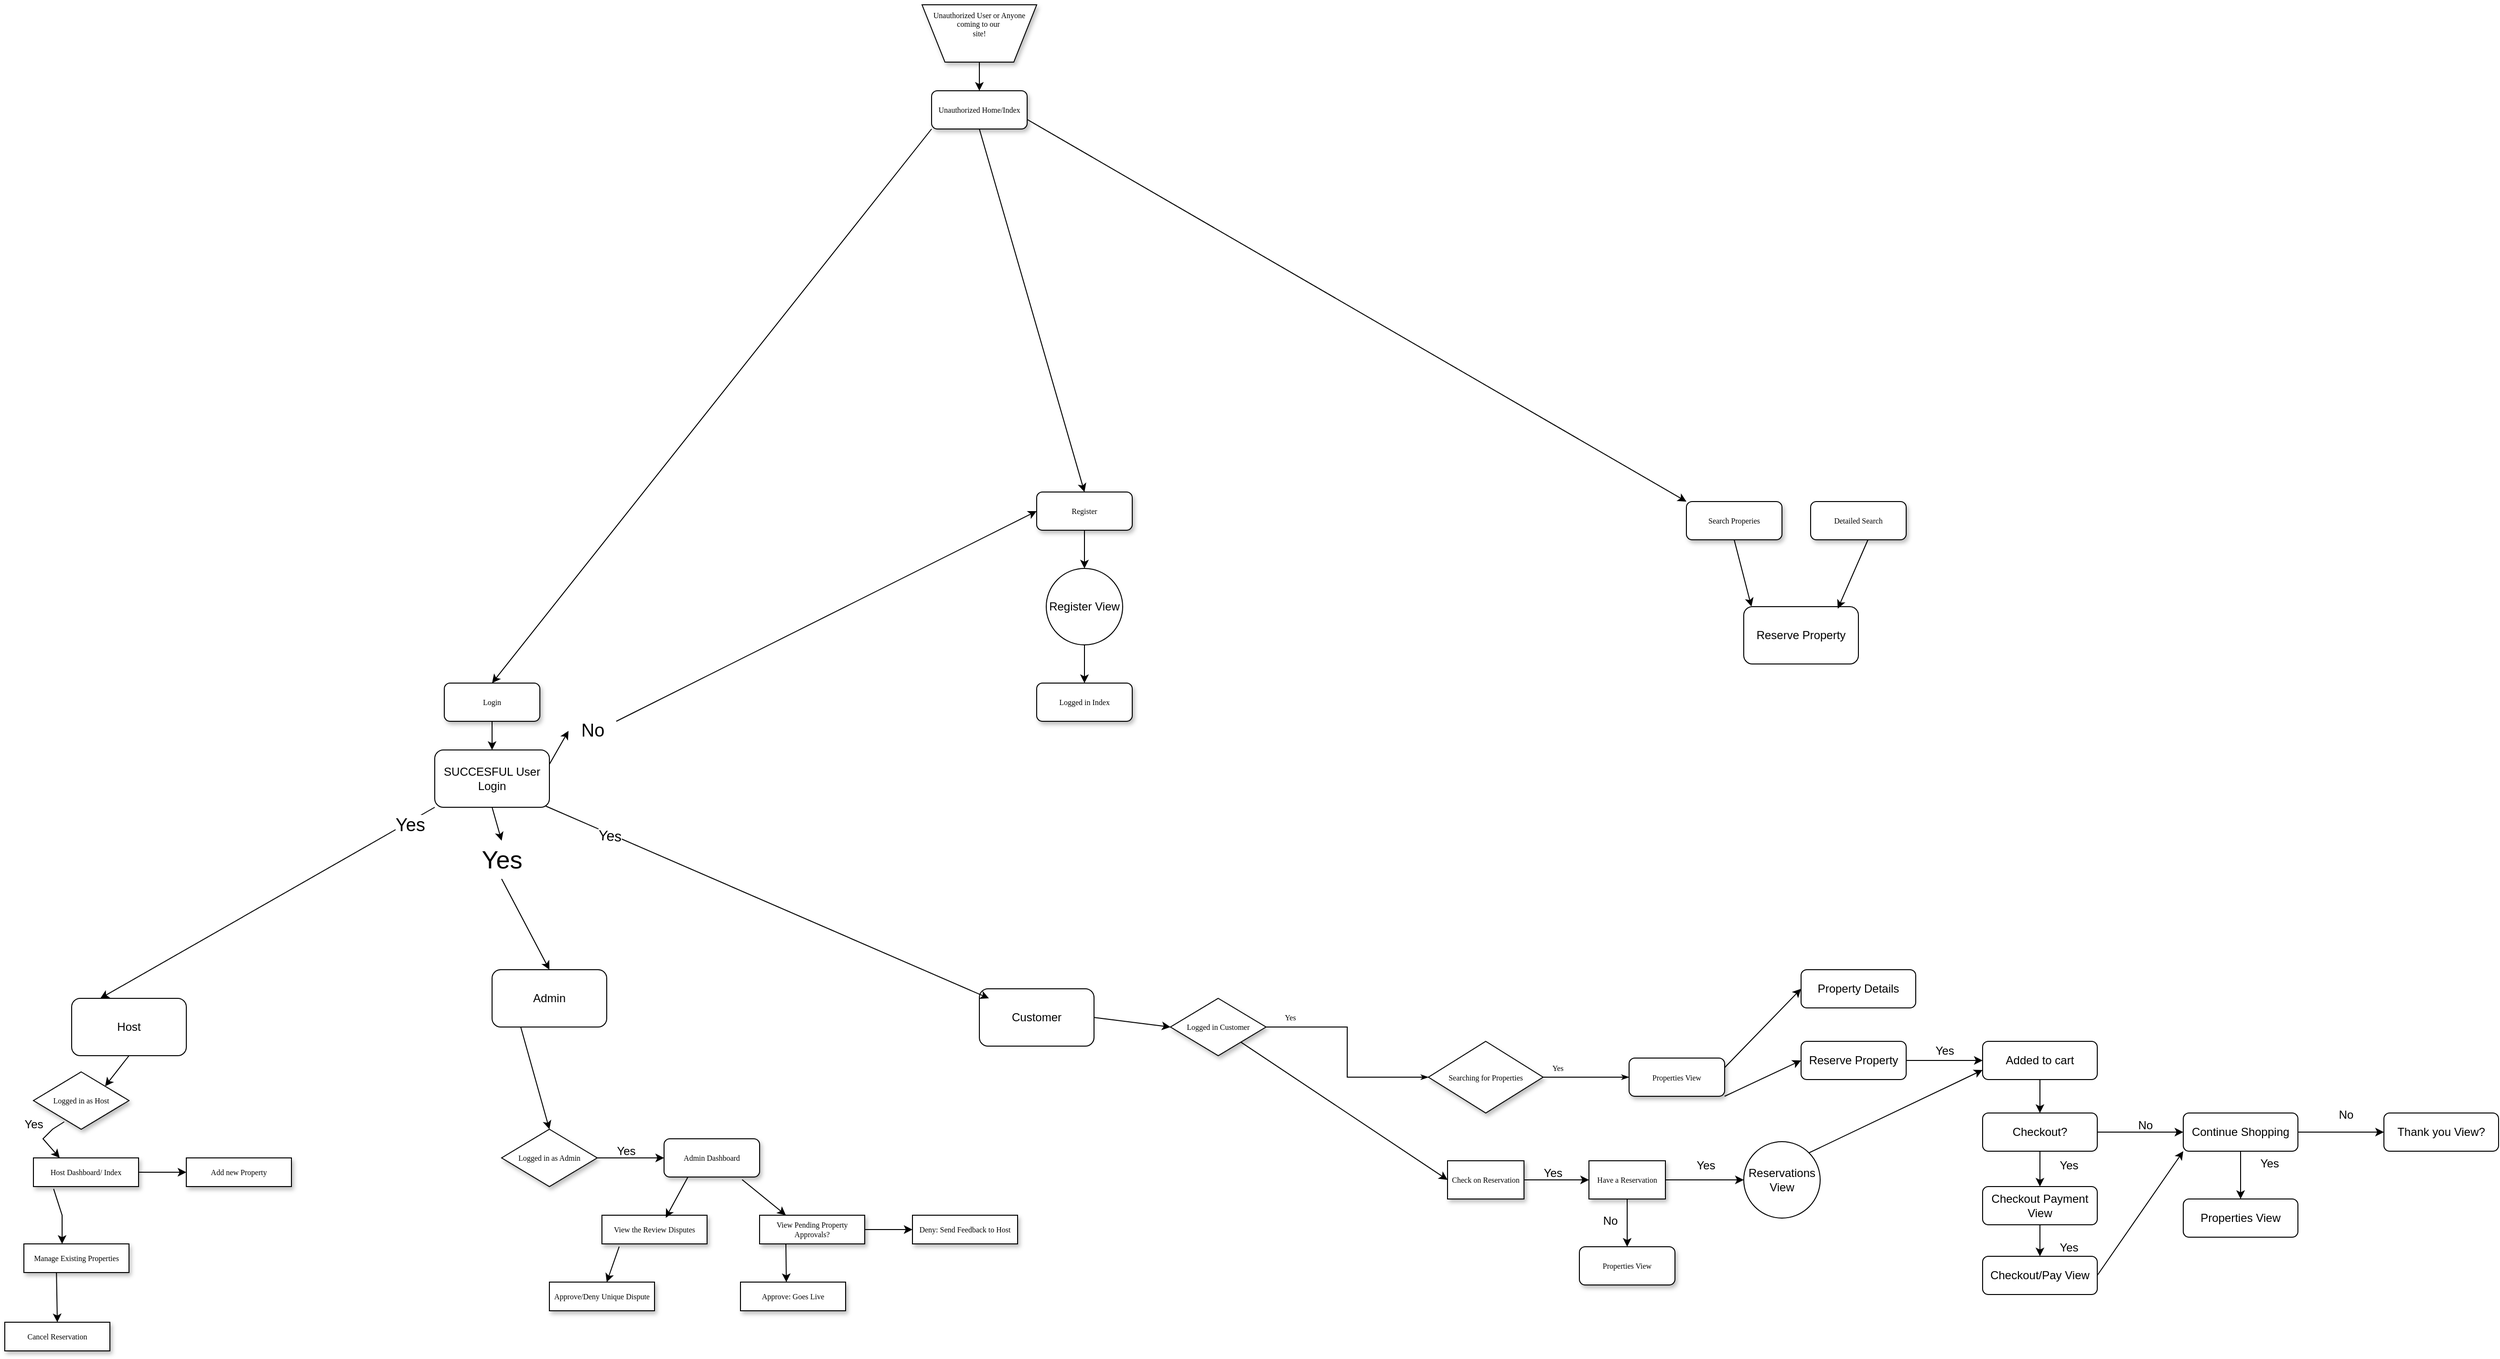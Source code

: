 <mxfile version="24.8.4">
  <diagram name="Page-1" id="edf60f1a-56cd-e834-aa8a-f176f3a09ee4">
    <mxGraphModel dx="2269" dy="1309" grid="1" gridSize="10" guides="1" tooltips="1" connect="1" arrows="1" fold="1" page="1" pageScale="1" pageWidth="1100" pageHeight="850" background="#ffffff" math="0" shadow="0">
      <root>
        <mxCell id="0" />
        <mxCell id="1" parent="0" />
        <mxCell id="60e70716793133e9-2" value="Unauthorized User or Anyone coming to our&amp;nbsp;&lt;div&gt;site!&lt;div&gt;&lt;br&gt;&lt;/div&gt;&lt;div&gt;&lt;br&gt;&lt;/div&gt;&lt;/div&gt;" style="shape=trapezoid;whiteSpace=wrap;html=1;rounded=0;shadow=1;labelBackgroundColor=none;strokeWidth=1;fontFamily=Verdana;fontSize=8;align=center;flipV=1;" parent="1" vertex="1">
          <mxGeometry x="1050" y="60" width="120" height="60" as="geometry" />
        </mxCell>
        <mxCell id="60e70716793133e9-33" value="Yes" style="edgeStyle=orthogonalEdgeStyle;rounded=0;html=1;labelBackgroundColor=none;startSize=5;endArrow=classicThin;endFill=1;endSize=5;jettySize=auto;orthogonalLoop=1;strokeWidth=1;fontFamily=Verdana;fontSize=8" parent="1" source="60e70716793133e9-5" target="60e70716793133e9-7" edge="1">
          <mxGeometry x="-0.778" y="10" relative="1" as="geometry">
            <mxPoint as="offset" />
          </mxGeometry>
        </mxCell>
        <mxCell id="60e70716793133e9-5" value="Logged in Customer" style="rhombus;whiteSpace=wrap;html=1;rounded=0;shadow=1;labelBackgroundColor=none;strokeWidth=1;fontFamily=Verdana;fontSize=8;align=center;" parent="1" vertex="1">
          <mxGeometry x="1310" y="1100" width="100" height="60" as="geometry" />
        </mxCell>
        <mxCell id="60e70716793133e9-34" value="Yes" style="edgeStyle=orthogonalEdgeStyle;rounded=0;html=1;labelBackgroundColor=none;startSize=5;endArrow=classicThin;endFill=1;endSize=5;jettySize=auto;orthogonalLoop=1;strokeWidth=1;fontFamily=Verdana;fontSize=8" parent="1" source="60e70716793133e9-7" target="60e70716793133e9-8" edge="1">
          <mxGeometry x="-0.667" y="10" relative="1" as="geometry">
            <mxPoint as="offset" />
          </mxGeometry>
        </mxCell>
        <mxCell id="60e70716793133e9-7" value="Searching for Properties" style="rhombus;whiteSpace=wrap;html=1;rounded=0;shadow=1;labelBackgroundColor=none;strokeWidth=1;fontFamily=Verdana;fontSize=8;align=center;" parent="1" vertex="1">
          <mxGeometry x="1580" y="1145" width="120" height="75" as="geometry" />
        </mxCell>
        <mxCell id="60e70716793133e9-8" value="Properties View" style="rounded=1;whiteSpace=wrap;html=1;shadow=1;labelBackgroundColor=none;strokeWidth=1;fontFamily=Verdana;fontSize=8;align=center;" parent="1" vertex="1">
          <mxGeometry x="1790" y="1162.5" width="100" height="40" as="geometry" />
        </mxCell>
        <mxCell id="60e70716793133e9-10" value="Have a Reservation" style="whiteSpace=wrap;html=1;rounded=0;shadow=1;labelBackgroundColor=none;strokeWidth=1;fontFamily=Verdana;fontSize=8;align=center;" parent="1" vertex="1">
          <mxGeometry x="1748" y="1270" width="80" height="40" as="geometry" />
        </mxCell>
        <mxCell id="Z8Qo_mUcmgDimk4ZtV1X-5" value="Logged in as Admin" style="rhombus;whiteSpace=wrap;html=1;rounded=0;shadow=1;labelBackgroundColor=none;strokeWidth=1;fontFamily=Verdana;fontSize=8;align=center;" parent="1" vertex="1">
          <mxGeometry x="610" y="1237" width="100" height="60" as="geometry" />
        </mxCell>
        <mxCell id="Z8Qo_mUcmgDimk4ZtV1X-9" value="Yes" style="text;html=1;align=center;verticalAlign=middle;resizable=0;points=[];autosize=1;strokeColor=none;fillColor=none;" parent="1" vertex="1">
          <mxGeometry x="1850" y="1260" width="40" height="30" as="geometry" />
        </mxCell>
        <mxCell id="Z8Qo_mUcmgDimk4ZtV1X-17" value="Check on Reservation" style="whiteSpace=wrap;html=1;rounded=0;shadow=1;labelBackgroundColor=none;strokeWidth=1;fontFamily=Verdana;fontSize=8;align=center;" parent="1" vertex="1">
          <mxGeometry x="1600" y="1270" width="80" height="40" as="geometry" />
        </mxCell>
        <mxCell id="gYn13_rnFWAkC_ZhPSv--2" value="Logged in as Host" style="rhombus;whiteSpace=wrap;html=1;rounded=0;shadow=1;labelBackgroundColor=none;strokeWidth=1;fontFamily=Verdana;fontSize=8;align=center;" vertex="1" parent="1">
          <mxGeometry x="120" y="1177" width="100" height="60" as="geometry" />
        </mxCell>
        <mxCell id="gYn13_rnFWAkC_ZhPSv--5" value="View Pending Property Approvals?" style="whiteSpace=wrap;html=1;rounded=0;shadow=1;labelBackgroundColor=none;strokeWidth=1;fontFamily=Verdana;fontSize=8;align=center;" vertex="1" parent="1">
          <mxGeometry x="880" y="1327" width="110" height="30" as="geometry" />
        </mxCell>
        <mxCell id="gYn13_rnFWAkC_ZhPSv--6" value="View the Review Disputes" style="whiteSpace=wrap;html=1;rounded=0;shadow=1;labelBackgroundColor=none;strokeWidth=1;fontFamily=Verdana;fontSize=8;align=center;" vertex="1" parent="1">
          <mxGeometry x="715" y="1327" width="110" height="30" as="geometry" />
        </mxCell>
        <mxCell id="gYn13_rnFWAkC_ZhPSv--8" value="Unauthorized Home/Index" style="rounded=1;whiteSpace=wrap;html=1;shadow=1;labelBackgroundColor=none;strokeWidth=1;fontFamily=Verdana;fontSize=8;align=center;" vertex="1" parent="1">
          <mxGeometry x="1060" y="150" width="100" height="40" as="geometry" />
        </mxCell>
        <mxCell id="gYn13_rnFWAkC_ZhPSv--11" value="Yes" style="text;html=1;align=center;verticalAlign=middle;resizable=0;points=[];autosize=1;strokeColor=none;fillColor=none;" vertex="1" parent="1">
          <mxGeometry x="720" y="1245" width="40" height="30" as="geometry" />
        </mxCell>
        <mxCell id="gYn13_rnFWAkC_ZhPSv--12" value="" style="endArrow=classic;html=1;rounded=0;" edge="1" parent="1">
          <mxGeometry width="50" height="50" relative="1" as="geometry">
            <mxPoint x="710" y="1267" as="sourcePoint" />
            <mxPoint x="780" y="1267" as="targetPoint" />
            <Array as="points" />
          </mxGeometry>
        </mxCell>
        <mxCell id="gYn13_rnFWAkC_ZhPSv--13" value="Admin Dashboard" style="rounded=1;whiteSpace=wrap;html=1;shadow=1;labelBackgroundColor=none;strokeWidth=1;fontFamily=Verdana;fontSize=8;align=center;" vertex="1" parent="1">
          <mxGeometry x="780" y="1247" width="100" height="40" as="geometry" />
        </mxCell>
        <mxCell id="gYn13_rnFWAkC_ZhPSv--15" value="" style="endArrow=classic;html=1;rounded=0;exitX=0.25;exitY=1;exitDx=0;exitDy=0;entryX=0.607;entryY=0.091;entryDx=0;entryDy=0;entryPerimeter=0;" edge="1" parent="1" source="gYn13_rnFWAkC_ZhPSv--13" target="gYn13_rnFWAkC_ZhPSv--6">
          <mxGeometry width="50" height="50" relative="1" as="geometry">
            <mxPoint x="850" y="1337" as="sourcePoint" />
            <mxPoint x="900" y="1287" as="targetPoint" />
          </mxGeometry>
        </mxCell>
        <mxCell id="gYn13_rnFWAkC_ZhPSv--17" value="" style="endArrow=classic;html=1;rounded=0;exitX=0.817;exitY=1.068;exitDx=0;exitDy=0;entryX=0.25;entryY=0;entryDx=0;entryDy=0;exitPerimeter=0;" edge="1" parent="1" source="gYn13_rnFWAkC_ZhPSv--13" target="gYn13_rnFWAkC_ZhPSv--5">
          <mxGeometry width="50" height="50" relative="1" as="geometry">
            <mxPoint x="863" y="1287" as="sourcePoint" />
            <mxPoint x="840" y="1330" as="targetPoint" />
          </mxGeometry>
        </mxCell>
        <mxCell id="gYn13_rnFWAkC_ZhPSv--18" value="" style="endArrow=classic;html=1;rounded=0;exitX=0.25;exitY=1;exitDx=0;exitDy=0;" edge="1" parent="1" source="gYn13_rnFWAkC_ZhPSv--5">
          <mxGeometry width="50" height="50" relative="1" as="geometry">
            <mxPoint x="800" y="1417" as="sourcePoint" />
            <mxPoint x="908" y="1397" as="targetPoint" />
          </mxGeometry>
        </mxCell>
        <mxCell id="gYn13_rnFWAkC_ZhPSv--19" value="Approve: Goes Live" style="whiteSpace=wrap;html=1;rounded=0;shadow=1;labelBackgroundColor=none;strokeWidth=1;fontFamily=Verdana;fontSize=8;align=center;" vertex="1" parent="1">
          <mxGeometry x="860" y="1397" width="110" height="30" as="geometry" />
        </mxCell>
        <mxCell id="gYn13_rnFWAkC_ZhPSv--20" value="" style="endArrow=classic;html=1;rounded=0;exitX=1;exitY=0.5;exitDx=0;exitDy=0;" edge="1" parent="1" source="gYn13_rnFWAkC_ZhPSv--5">
          <mxGeometry width="50" height="50" relative="1" as="geometry">
            <mxPoint x="918" y="1367" as="sourcePoint" />
            <mxPoint x="1040" y="1342" as="targetPoint" />
          </mxGeometry>
        </mxCell>
        <mxCell id="gYn13_rnFWAkC_ZhPSv--21" value="Deny: Send Feedback to Host" style="whiteSpace=wrap;html=1;rounded=0;shadow=1;labelBackgroundColor=none;strokeWidth=1;fontFamily=Verdana;fontSize=8;align=center;" vertex="1" parent="1">
          <mxGeometry x="1040" y="1327" width="110" height="30" as="geometry" />
        </mxCell>
        <mxCell id="gYn13_rnFWAkC_ZhPSv--23" value="" style="endArrow=classic;html=1;rounded=0;exitX=0.164;exitY=1.096;exitDx=0;exitDy=0;exitPerimeter=0;" edge="1" parent="1" source="gYn13_rnFWAkC_ZhPSv--6">
          <mxGeometry width="50" height="50" relative="1" as="geometry">
            <mxPoint x="720" y="1357" as="sourcePoint" />
            <mxPoint x="720" y="1397" as="targetPoint" />
          </mxGeometry>
        </mxCell>
        <mxCell id="gYn13_rnFWAkC_ZhPSv--24" value="Approve/Deny Unique Dispute" style="whiteSpace=wrap;html=1;rounded=0;shadow=1;labelBackgroundColor=none;strokeWidth=1;fontFamily=Verdana;fontSize=8;align=center;" vertex="1" parent="1">
          <mxGeometry x="660" y="1397" width="110" height="30" as="geometry" />
        </mxCell>
        <mxCell id="gYn13_rnFWAkC_ZhPSv--25" value="" style="endArrow=classic;html=1;rounded=0;entryX=0.25;entryY=0;entryDx=0;entryDy=0;exitX=0.322;exitY=0.871;exitDx=0;exitDy=0;exitPerimeter=0;" edge="1" parent="1" source="gYn13_rnFWAkC_ZhPSv--2" target="gYn13_rnFWAkC_ZhPSv--26">
          <mxGeometry width="50" height="50" relative="1" as="geometry">
            <mxPoint x="143" y="1217" as="sourcePoint" />
            <mxPoint x="120" y="1260" as="targetPoint" />
            <Array as="points">
              <mxPoint x="140" y="1237" />
              <mxPoint x="130" y="1247" />
            </Array>
          </mxGeometry>
        </mxCell>
        <mxCell id="gYn13_rnFWAkC_ZhPSv--26" value="Host Dashboard/ Index" style="whiteSpace=wrap;html=1;rounded=0;shadow=1;labelBackgroundColor=none;strokeWidth=1;fontFamily=Verdana;fontSize=8;align=center;" vertex="1" parent="1">
          <mxGeometry x="120" y="1267" width="110" height="30" as="geometry" />
        </mxCell>
        <mxCell id="gYn13_rnFWAkC_ZhPSv--27" value="Yes" style="text;html=1;align=center;verticalAlign=middle;resizable=0;points=[];autosize=1;strokeColor=none;fillColor=none;" vertex="1" parent="1">
          <mxGeometry x="100" y="1217" width="40" height="30" as="geometry" />
        </mxCell>
        <mxCell id="gYn13_rnFWAkC_ZhPSv--28" value="" style="endArrow=classic;html=1;rounded=0;exitX=1;exitY=0.5;exitDx=0;exitDy=0;" edge="1" parent="1" source="gYn13_rnFWAkC_ZhPSv--26">
          <mxGeometry width="50" height="50" relative="1" as="geometry">
            <mxPoint x="273" y="1260.5" as="sourcePoint" />
            <mxPoint x="280" y="1282" as="targetPoint" />
            <Array as="points">
              <mxPoint x="250" y="1282" />
            </Array>
          </mxGeometry>
        </mxCell>
        <mxCell id="gYn13_rnFWAkC_ZhPSv--29" value="Add new Property" style="whiteSpace=wrap;html=1;rounded=0;shadow=1;labelBackgroundColor=none;strokeWidth=1;fontFamily=Verdana;fontSize=8;align=center;" vertex="1" parent="1">
          <mxGeometry x="280" y="1267" width="110" height="30" as="geometry" />
        </mxCell>
        <mxCell id="gYn13_rnFWAkC_ZhPSv--31" value="" style="endArrow=classic;html=1;rounded=0;exitX=0.192;exitY=1.081;exitDx=0;exitDy=0;exitPerimeter=0;" edge="1" parent="1" source="gYn13_rnFWAkC_ZhPSv--26">
          <mxGeometry width="50" height="50" relative="1" as="geometry">
            <mxPoint x="145" y="1317" as="sourcePoint" />
            <mxPoint x="150" y="1357" as="targetPoint" />
            <Array as="points">
              <mxPoint x="150" y="1327" />
            </Array>
          </mxGeometry>
        </mxCell>
        <mxCell id="gYn13_rnFWAkC_ZhPSv--32" value="Manage Existing Properties" style="whiteSpace=wrap;html=1;rounded=0;shadow=1;labelBackgroundColor=none;strokeWidth=1;fontFamily=Verdana;fontSize=8;align=center;" vertex="1" parent="1">
          <mxGeometry x="110" y="1357" width="110" height="30" as="geometry" />
        </mxCell>
        <mxCell id="gYn13_rnFWAkC_ZhPSv--37" value="" style="endArrow=classic;html=1;rounded=0;exitX=0.31;exitY=1.018;exitDx=0;exitDy=0;exitPerimeter=0;entryX=0.5;entryY=0;entryDx=0;entryDy=0;" edge="1" parent="1" source="gYn13_rnFWAkC_ZhPSv--32" target="gYn13_rnFWAkC_ZhPSv--38">
          <mxGeometry width="50" height="50" relative="1" as="geometry">
            <mxPoint x="145" y="1397" as="sourcePoint" />
            <mxPoint x="140" y="1437" as="targetPoint" />
            <Array as="points" />
          </mxGeometry>
        </mxCell>
        <mxCell id="gYn13_rnFWAkC_ZhPSv--38" value="Cancel Reservation" style="whiteSpace=wrap;html=1;rounded=0;shadow=1;labelBackgroundColor=none;strokeWidth=1;fontFamily=Verdana;fontSize=8;align=center;" vertex="1" parent="1">
          <mxGeometry x="90" y="1439" width="110" height="30" as="geometry" />
        </mxCell>
        <mxCell id="gYn13_rnFWAkC_ZhPSv--40" value="" style="endArrow=classic;html=1;rounded=0;exitX=0.5;exitY=1;exitDx=0;exitDy=0;entryX=0.5;entryY=0;entryDx=0;entryDy=0;" edge="1" parent="1" source="60e70716793133e9-2" target="gYn13_rnFWAkC_ZhPSv--8">
          <mxGeometry width="50" height="50" relative="1" as="geometry">
            <mxPoint x="830" y="230" as="sourcePoint" />
            <mxPoint x="880" y="180" as="targetPoint" />
          </mxGeometry>
        </mxCell>
        <mxCell id="gYn13_rnFWAkC_ZhPSv--41" value="Login" style="rounded=1;whiteSpace=wrap;html=1;shadow=1;labelBackgroundColor=none;strokeWidth=1;fontFamily=Verdana;fontSize=8;align=center;" vertex="1" parent="1">
          <mxGeometry x="550" y="770" width="100" height="40" as="geometry" />
        </mxCell>
        <mxCell id="gYn13_rnFWAkC_ZhPSv--42" value="Search Properies" style="rounded=1;whiteSpace=wrap;html=1;shadow=1;labelBackgroundColor=none;strokeWidth=1;fontFamily=Verdana;fontSize=8;align=center;" vertex="1" parent="1">
          <mxGeometry x="1850" y="580" width="100" height="40" as="geometry" />
        </mxCell>
        <mxCell id="gYn13_rnFWAkC_ZhPSv--43" value="" style="endArrow=classic;html=1;rounded=0;entryX=0.25;entryY=0;entryDx=0;entryDy=0;exitX=0;exitY=1;exitDx=0;exitDy=0;" edge="1" parent="1" source="gYn13_rnFWAkC_ZhPSv--106" target="gYn13_rnFWAkC_ZhPSv--44">
          <mxGeometry width="50" height="50" relative="1" as="geometry">
            <mxPoint x="550" y="810" as="sourcePoint" />
            <mxPoint x="200" y="1090" as="targetPoint" />
          </mxGeometry>
        </mxCell>
        <mxCell id="gYn13_rnFWAkC_ZhPSv--111" value="&lt;font style=&quot;font-size: 19px;&quot;&gt;Yes&lt;/font&gt;" style="edgeLabel;html=1;align=center;verticalAlign=middle;resizable=0;points=[];" vertex="1" connectable="0" parent="gYn13_rnFWAkC_ZhPSv--43">
          <mxGeometry x="-0.84" y="3" relative="1" as="geometry">
            <mxPoint as="offset" />
          </mxGeometry>
        </mxCell>
        <mxCell id="gYn13_rnFWAkC_ZhPSv--44" value="Host" style="rounded=1;whiteSpace=wrap;html=1;" vertex="1" parent="1">
          <mxGeometry x="160" y="1100" width="120" height="60" as="geometry" />
        </mxCell>
        <mxCell id="gYn13_rnFWAkC_ZhPSv--45" value="Admin" style="rounded=1;whiteSpace=wrap;html=1;" vertex="1" parent="1">
          <mxGeometry x="600" y="1070" width="120" height="60" as="geometry" />
        </mxCell>
        <mxCell id="gYn13_rnFWAkC_ZhPSv--46" value="Customer" style="rounded=1;whiteSpace=wrap;html=1;" vertex="1" parent="1">
          <mxGeometry x="1110" y="1090" width="120" height="60" as="geometry" />
        </mxCell>
        <mxCell id="gYn13_rnFWAkC_ZhPSv--48" value="Register" style="rounded=1;whiteSpace=wrap;html=1;shadow=1;labelBackgroundColor=none;strokeWidth=1;fontFamily=Verdana;fontSize=8;align=center;" vertex="1" parent="1">
          <mxGeometry x="1170" y="570" width="100" height="40" as="geometry" />
        </mxCell>
        <mxCell id="gYn13_rnFWAkC_ZhPSv--49" value="" style="endArrow=classic;html=1;rounded=0;exitX=0.5;exitY=1;exitDx=0;exitDy=0;entryX=0.5;entryY=0;entryDx=0;entryDy=0;" edge="1" parent="1" source="gYn13_rnFWAkC_ZhPSv--108" target="gYn13_rnFWAkC_ZhPSv--45">
          <mxGeometry width="50" height="50" relative="1" as="geometry">
            <mxPoint x="650" y="870" as="sourcePoint" />
            <mxPoint x="260" y="1090" as="targetPoint" />
          </mxGeometry>
        </mxCell>
        <mxCell id="gYn13_rnFWAkC_ZhPSv--50" value="" style="endArrow=classic;html=1;rounded=0;exitX=0.968;exitY=0.979;exitDx=0;exitDy=0;entryX=0;entryY=0;entryDx=0;entryDy=0;exitPerimeter=0;" edge="1" parent="1" source="gYn13_rnFWAkC_ZhPSv--106">
          <mxGeometry width="50" height="50" relative="1" as="geometry">
            <mxPoint x="670" y="910" as="sourcePoint" />
            <mxPoint x="1120" y="1100" as="targetPoint" />
          </mxGeometry>
        </mxCell>
        <mxCell id="gYn13_rnFWAkC_ZhPSv--112" value="Yes" style="edgeLabel;html=1;align=center;verticalAlign=middle;resizable=0;points=[];rotation=4;arcSize=12;fontSize=15;" vertex="1" connectable="0" parent="gYn13_rnFWAkC_ZhPSv--50">
          <mxGeometry x="-0.712" y="-2" relative="1" as="geometry">
            <mxPoint y="-1" as="offset" />
          </mxGeometry>
        </mxCell>
        <mxCell id="gYn13_rnFWAkC_ZhPSv--60" value="" style="endArrow=classic;html=1;rounded=0;exitX=0;exitY=1;exitDx=0;exitDy=0;entryX=0.5;entryY=0;entryDx=0;entryDy=0;" edge="1" parent="1" source="gYn13_rnFWAkC_ZhPSv--8" target="gYn13_rnFWAkC_ZhPSv--41">
          <mxGeometry width="50" height="50" relative="1" as="geometry">
            <mxPoint x="1050" y="720" as="sourcePoint" />
            <mxPoint x="600" y="760" as="targetPoint" />
          </mxGeometry>
        </mxCell>
        <mxCell id="gYn13_rnFWAkC_ZhPSv--61" value="" style="endArrow=classic;html=1;rounded=0;exitX=0.5;exitY=1;exitDx=0;exitDy=0;entryX=0.5;entryY=0;entryDx=0;entryDy=0;" edge="1" parent="1" source="gYn13_rnFWAkC_ZhPSv--8" target="gYn13_rnFWAkC_ZhPSv--48">
          <mxGeometry width="50" height="50" relative="1" as="geometry">
            <mxPoint x="1050" y="720" as="sourcePoint" />
            <mxPoint x="1100" y="670" as="targetPoint" />
          </mxGeometry>
        </mxCell>
        <mxCell id="gYn13_rnFWAkC_ZhPSv--62" value="" style="endArrow=classic;html=1;rounded=0;exitX=1;exitY=0.75;exitDx=0;exitDy=0;entryX=0;entryY=0;entryDx=0;entryDy=0;" edge="1" parent="1" source="gYn13_rnFWAkC_ZhPSv--8" target="gYn13_rnFWAkC_ZhPSv--42">
          <mxGeometry width="50" height="50" relative="1" as="geometry">
            <mxPoint x="1050" y="720" as="sourcePoint" />
            <mxPoint x="1100" y="670" as="targetPoint" />
          </mxGeometry>
        </mxCell>
        <mxCell id="gYn13_rnFWAkC_ZhPSv--63" value="" style="endArrow=classic;html=1;rounded=0;exitX=0.5;exitY=1;exitDx=0;exitDy=0;entryX=1;entryY=0;entryDx=0;entryDy=0;" edge="1" parent="1" source="gYn13_rnFWAkC_ZhPSv--44" target="gYn13_rnFWAkC_ZhPSv--2">
          <mxGeometry width="50" height="50" relative="1" as="geometry">
            <mxPoint x="220" y="1170" as="sourcePoint" />
            <mxPoint x="356.2" y="1217" as="targetPoint" />
          </mxGeometry>
        </mxCell>
        <mxCell id="gYn13_rnFWAkC_ZhPSv--64" value="" style="endArrow=classic;html=1;rounded=0;exitX=0.25;exitY=1;exitDx=0;exitDy=0;entryX=0.5;entryY=0;entryDx=0;entryDy=0;" edge="1" parent="1" source="gYn13_rnFWAkC_ZhPSv--45" target="Z8Qo_mUcmgDimk4ZtV1X-5">
          <mxGeometry width="50" height="50" relative="1" as="geometry">
            <mxPoint x="370" y="1280" as="sourcePoint" />
            <mxPoint x="420" y="1230" as="targetPoint" />
          </mxGeometry>
        </mxCell>
        <mxCell id="gYn13_rnFWAkC_ZhPSv--65" value="" style="endArrow=classic;html=1;rounded=0;exitX=1;exitY=0.5;exitDx=0;exitDy=0;entryX=0;entryY=0.5;entryDx=0;entryDy=0;" edge="1" parent="1" source="gYn13_rnFWAkC_ZhPSv--46" target="60e70716793133e9-5">
          <mxGeometry width="50" height="50" relative="1" as="geometry">
            <mxPoint x="1610" y="1220" as="sourcePoint" />
            <mxPoint x="1660" y="1170" as="targetPoint" />
          </mxGeometry>
        </mxCell>
        <mxCell id="gYn13_rnFWAkC_ZhPSv--66" value="" style="endArrow=classic;html=1;rounded=0;entryX=0;entryY=0.5;entryDx=0;entryDy=0;" edge="1" parent="1" source="60e70716793133e9-5" target="Z8Qo_mUcmgDimk4ZtV1X-17">
          <mxGeometry width="50" height="50" relative="1" as="geometry">
            <mxPoint x="1530" y="1240" as="sourcePoint" />
            <mxPoint x="1580" y="1190" as="targetPoint" />
          </mxGeometry>
        </mxCell>
        <mxCell id="gYn13_rnFWAkC_ZhPSv--67" value="" style="endArrow=classic;html=1;rounded=0;exitX=1;exitY=0.5;exitDx=0;exitDy=0;entryX=0;entryY=0.5;entryDx=0;entryDy=0;" edge="1" parent="1" source="Z8Qo_mUcmgDimk4ZtV1X-17" target="60e70716793133e9-10">
          <mxGeometry width="50" height="50" relative="1" as="geometry">
            <mxPoint x="1530" y="1240" as="sourcePoint" />
            <mxPoint x="1580" y="1190" as="targetPoint" />
          </mxGeometry>
        </mxCell>
        <mxCell id="gYn13_rnFWAkC_ZhPSv--68" value="Register View" style="ellipse;whiteSpace=wrap;html=1;aspect=fixed;" vertex="1" parent="1">
          <mxGeometry x="1180" y="650" width="80" height="80" as="geometry" />
        </mxCell>
        <mxCell id="gYn13_rnFWAkC_ZhPSv--69" value="" style="endArrow=classic;html=1;rounded=0;exitX=0.5;exitY=1;exitDx=0;exitDy=0;" edge="1" parent="1" source="gYn13_rnFWAkC_ZhPSv--48" target="gYn13_rnFWAkC_ZhPSv--68">
          <mxGeometry width="50" height="50" relative="1" as="geometry">
            <mxPoint x="1260" y="700" as="sourcePoint" />
            <mxPoint x="1310" y="650" as="targetPoint" />
          </mxGeometry>
        </mxCell>
        <mxCell id="gYn13_rnFWAkC_ZhPSv--70" value="Detailed Search" style="rounded=1;whiteSpace=wrap;html=1;shadow=1;labelBackgroundColor=none;strokeWidth=1;fontFamily=Verdana;fontSize=8;align=center;" vertex="1" parent="1">
          <mxGeometry x="1980" y="580" width="100" height="40" as="geometry" />
        </mxCell>
        <mxCell id="gYn13_rnFWAkC_ZhPSv--71" value="Reserve Property" style="rounded=1;whiteSpace=wrap;html=1;" vertex="1" parent="1">
          <mxGeometry x="1910" y="690" width="120" height="60" as="geometry" />
        </mxCell>
        <mxCell id="gYn13_rnFWAkC_ZhPSv--72" value="Reservations View" style="ellipse;whiteSpace=wrap;html=1;aspect=fixed;" vertex="1" parent="1">
          <mxGeometry x="1910" y="1250" width="80" height="80" as="geometry" />
        </mxCell>
        <mxCell id="gYn13_rnFWAkC_ZhPSv--73" value="" style="endArrow=classic;html=1;rounded=0;exitX=1;exitY=0.5;exitDx=0;exitDy=0;entryX=0;entryY=0.5;entryDx=0;entryDy=0;" edge="1" parent="1" source="60e70716793133e9-10" target="gYn13_rnFWAkC_ZhPSv--72">
          <mxGeometry width="50" height="50" relative="1" as="geometry">
            <mxPoint x="1650" y="1260" as="sourcePoint" />
            <mxPoint x="1760" y="1220" as="targetPoint" />
          </mxGeometry>
        </mxCell>
        <mxCell id="gYn13_rnFWAkC_ZhPSv--75" value="Property Details" style="rounded=1;whiteSpace=wrap;html=1;" vertex="1" parent="1">
          <mxGeometry x="1970" y="1070" width="120" height="40" as="geometry" />
        </mxCell>
        <mxCell id="gYn13_rnFWAkC_ZhPSv--76" value="Reserve Property" style="rounded=1;whiteSpace=wrap;html=1;" vertex="1" parent="1">
          <mxGeometry x="1970" y="1145" width="110" height="40" as="geometry" />
        </mxCell>
        <mxCell id="gYn13_rnFWAkC_ZhPSv--77" value="" style="endArrow=classic;html=1;rounded=0;exitX=1;exitY=0.25;exitDx=0;exitDy=0;entryX=0;entryY=0.5;entryDx=0;entryDy=0;" edge="1" parent="1" source="60e70716793133e9-8" target="gYn13_rnFWAkC_ZhPSv--75">
          <mxGeometry width="50" height="50" relative="1" as="geometry">
            <mxPoint x="1890" y="1177" as="sourcePoint" />
            <mxPoint x="1940" y="1127" as="targetPoint" />
          </mxGeometry>
        </mxCell>
        <mxCell id="gYn13_rnFWAkC_ZhPSv--78" value="" style="endArrow=classic;html=1;rounded=0;exitX=1;exitY=1;exitDx=0;exitDy=0;entryX=0;entryY=0.5;entryDx=0;entryDy=0;" edge="1" parent="1" source="60e70716793133e9-8" target="gYn13_rnFWAkC_ZhPSv--76">
          <mxGeometry width="50" height="50" relative="1" as="geometry">
            <mxPoint x="1930" y="1260" as="sourcePoint" />
            <mxPoint x="1980" y="1210" as="targetPoint" />
          </mxGeometry>
        </mxCell>
        <mxCell id="gYn13_rnFWAkC_ZhPSv--81" value="Added to cart" style="rounded=1;whiteSpace=wrap;html=1;" vertex="1" parent="1">
          <mxGeometry x="2160" y="1145" width="120" height="40" as="geometry" />
        </mxCell>
        <mxCell id="gYn13_rnFWAkC_ZhPSv--82" value="Yes" style="text;html=1;align=center;verticalAlign=middle;resizable=0;points=[];autosize=1;strokeColor=none;fillColor=none;" vertex="1" parent="1">
          <mxGeometry x="2100" y="1140" width="40" height="30" as="geometry" />
        </mxCell>
        <mxCell id="gYn13_rnFWAkC_ZhPSv--85" value="" style="endArrow=classic;html=1;rounded=0;exitX=1;exitY=0.5;exitDx=0;exitDy=0;entryX=0;entryY=0.5;entryDx=0;entryDy=0;" edge="1" parent="1" source="gYn13_rnFWAkC_ZhPSv--76" target="gYn13_rnFWAkC_ZhPSv--81">
          <mxGeometry width="50" height="50" relative="1" as="geometry">
            <mxPoint x="2160" y="1230" as="sourcePoint" />
            <mxPoint x="2210" y="1180" as="targetPoint" />
          </mxGeometry>
        </mxCell>
        <mxCell id="gYn13_rnFWAkC_ZhPSv--86" value="" style="endArrow=classic;html=1;rounded=0;exitX=0.5;exitY=1;exitDx=0;exitDy=0;entryX=0.5;entryY=0;entryDx=0;entryDy=0;" edge="1" parent="1" source="gYn13_rnFWAkC_ZhPSv--81" target="gYn13_rnFWAkC_ZhPSv--87">
          <mxGeometry width="50" height="50" relative="1" as="geometry">
            <mxPoint x="2320" y="1170" as="sourcePoint" />
            <mxPoint x="2340" y="1165" as="targetPoint" />
          </mxGeometry>
        </mxCell>
        <mxCell id="gYn13_rnFWAkC_ZhPSv--87" value="Checkout?" style="rounded=1;whiteSpace=wrap;html=1;" vertex="1" parent="1">
          <mxGeometry x="2160" y="1220" width="120" height="40" as="geometry" />
        </mxCell>
        <mxCell id="gYn13_rnFWAkC_ZhPSv--88" value="Checkout Payment View" style="rounded=1;whiteSpace=wrap;html=1;" vertex="1" parent="1">
          <mxGeometry x="2160" y="1297" width="120" height="40" as="geometry" />
        </mxCell>
        <mxCell id="gYn13_rnFWAkC_ZhPSv--89" value="No" style="text;html=1;align=center;verticalAlign=middle;resizable=0;points=[];autosize=1;strokeColor=none;fillColor=none;" vertex="1" parent="1">
          <mxGeometry x="2310" y="1218" width="40" height="30" as="geometry" />
        </mxCell>
        <mxCell id="gYn13_rnFWAkC_ZhPSv--90" value="Continue Shopping" style="rounded=1;whiteSpace=wrap;html=1;" vertex="1" parent="1">
          <mxGeometry x="2370" y="1220" width="120" height="40" as="geometry" />
        </mxCell>
        <mxCell id="gYn13_rnFWAkC_ZhPSv--91" value="Yes" style="text;html=1;align=center;verticalAlign=middle;resizable=0;points=[];autosize=1;strokeColor=none;fillColor=none;" vertex="1" parent="1">
          <mxGeometry x="2230" y="1260" width="40" height="30" as="geometry" />
        </mxCell>
        <mxCell id="gYn13_rnFWAkC_ZhPSv--92" value="Yes" style="text;html=1;align=center;verticalAlign=middle;resizable=0;points=[];autosize=1;strokeColor=none;fillColor=none;" vertex="1" parent="1">
          <mxGeometry x="2440" y="1258" width="40" height="30" as="geometry" />
        </mxCell>
        <mxCell id="gYn13_rnFWAkC_ZhPSv--93" value="Properties View" style="rounded=1;whiteSpace=wrap;html=1;" vertex="1" parent="1">
          <mxGeometry x="2370" y="1310" width="120" height="40" as="geometry" />
        </mxCell>
        <mxCell id="gYn13_rnFWAkC_ZhPSv--94" value="" style="endArrow=classic;html=1;rounded=0;exitX=0.5;exitY=1;exitDx=0;exitDy=0;entryX=0.5;entryY=0;entryDx=0;entryDy=0;" edge="1" parent="1" source="gYn13_rnFWAkC_ZhPSv--90" target="gYn13_rnFWAkC_ZhPSv--93">
          <mxGeometry width="50" height="50" relative="1" as="geometry">
            <mxPoint x="2330" y="1320" as="sourcePoint" />
            <mxPoint x="2380" y="1270" as="targetPoint" />
          </mxGeometry>
        </mxCell>
        <mxCell id="gYn13_rnFWAkC_ZhPSv--95" value="No" style="text;html=1;align=center;verticalAlign=middle;resizable=0;points=[];autosize=1;strokeColor=none;fillColor=none;" vertex="1" parent="1">
          <mxGeometry x="2520" y="1207" width="40" height="30" as="geometry" />
        </mxCell>
        <mxCell id="gYn13_rnFWAkC_ZhPSv--96" value="Thank you View?" style="rounded=1;whiteSpace=wrap;html=1;" vertex="1" parent="1">
          <mxGeometry x="2580" y="1220" width="120" height="40" as="geometry" />
        </mxCell>
        <mxCell id="gYn13_rnFWAkC_ZhPSv--97" value="" style="endArrow=classic;html=1;rounded=0;exitX=1;exitY=0.5;exitDx=0;exitDy=0;entryX=0;entryY=0.5;entryDx=0;entryDy=0;" edge="1" parent="1" source="gYn13_rnFWAkC_ZhPSv--90" target="gYn13_rnFWAkC_ZhPSv--96">
          <mxGeometry width="50" height="50" relative="1" as="geometry">
            <mxPoint x="2490" y="1320" as="sourcePoint" />
            <mxPoint x="2540" y="1270" as="targetPoint" />
          </mxGeometry>
        </mxCell>
        <mxCell id="gYn13_rnFWAkC_ZhPSv--98" value="" style="endArrow=classic;html=1;rounded=0;exitX=1;exitY=0.5;exitDx=0;exitDy=0;entryX=0;entryY=0.5;entryDx=0;entryDy=0;" edge="1" parent="1" source="gYn13_rnFWAkC_ZhPSv--87" target="gYn13_rnFWAkC_ZhPSv--90">
          <mxGeometry width="50" height="50" relative="1" as="geometry">
            <mxPoint x="2300" y="1320" as="sourcePoint" />
            <mxPoint x="2350" y="1270" as="targetPoint" />
          </mxGeometry>
        </mxCell>
        <mxCell id="gYn13_rnFWAkC_ZhPSv--99" value="" style="endArrow=classic;html=1;rounded=0;exitX=0.5;exitY=1;exitDx=0;exitDy=0;entryX=0.5;entryY=0;entryDx=0;entryDy=0;" edge="1" parent="1" source="gYn13_rnFWAkC_ZhPSv--87" target="gYn13_rnFWAkC_ZhPSv--88">
          <mxGeometry width="50" height="50" relative="1" as="geometry">
            <mxPoint x="2300" y="1320" as="sourcePoint" />
            <mxPoint x="2350" y="1270" as="targetPoint" />
          </mxGeometry>
        </mxCell>
        <mxCell id="gYn13_rnFWAkC_ZhPSv--102" value="Checkout/Pay View" style="rounded=1;whiteSpace=wrap;html=1;" vertex="1" parent="1">
          <mxGeometry x="2160" y="1370" width="120" height="40" as="geometry" />
        </mxCell>
        <mxCell id="gYn13_rnFWAkC_ZhPSv--103" value="" style="endArrow=classic;html=1;rounded=0;exitX=0.5;exitY=1;exitDx=0;exitDy=0;entryX=0.5;entryY=0;entryDx=0;entryDy=0;" edge="1" parent="1" source="gYn13_rnFWAkC_ZhPSv--88" target="gYn13_rnFWAkC_ZhPSv--102">
          <mxGeometry width="50" height="50" relative="1" as="geometry">
            <mxPoint x="2440" y="1270" as="sourcePoint" />
            <mxPoint x="2440" y="1320" as="targetPoint" />
          </mxGeometry>
        </mxCell>
        <mxCell id="gYn13_rnFWAkC_ZhPSv--104" value="Yes" style="text;html=1;align=center;verticalAlign=middle;resizable=0;points=[];autosize=1;strokeColor=none;fillColor=none;" vertex="1" parent="1">
          <mxGeometry x="2230" y="1346" width="40" height="30" as="geometry" />
        </mxCell>
        <mxCell id="gYn13_rnFWAkC_ZhPSv--105" value="" style="endArrow=classic;html=1;rounded=0;exitX=1;exitY=0.5;exitDx=0;exitDy=0;entryX=0;entryY=1;entryDx=0;entryDy=0;" edge="1" parent="1" source="gYn13_rnFWAkC_ZhPSv--102" target="gYn13_rnFWAkC_ZhPSv--90">
          <mxGeometry width="50" height="50" relative="1" as="geometry">
            <mxPoint x="2370" y="1370" as="sourcePoint" />
            <mxPoint x="2420" y="1320" as="targetPoint" />
          </mxGeometry>
        </mxCell>
        <mxCell id="gYn13_rnFWAkC_ZhPSv--106" value="SUCCESFUL User Login" style="rounded=1;whiteSpace=wrap;html=1;" vertex="1" parent="1">
          <mxGeometry x="540" y="840" width="120" height="60" as="geometry" />
        </mxCell>
        <mxCell id="gYn13_rnFWAkC_ZhPSv--107" value="" style="endArrow=classic;html=1;rounded=0;exitX=0.5;exitY=1;exitDx=0;exitDy=0;entryX=0.5;entryY=0;entryDx=0;entryDy=0;" edge="1" parent="1" source="gYn13_rnFWAkC_ZhPSv--41" target="gYn13_rnFWAkC_ZhPSv--106">
          <mxGeometry width="50" height="50" relative="1" as="geometry">
            <mxPoint x="770" y="980" as="sourcePoint" />
            <mxPoint x="820" y="930" as="targetPoint" />
          </mxGeometry>
        </mxCell>
        <mxCell id="gYn13_rnFWAkC_ZhPSv--109" value="" style="endArrow=classic;html=1;rounded=0;exitX=0.5;exitY=1;exitDx=0;exitDy=0;entryX=0.5;entryY=0;entryDx=0;entryDy=0;" edge="1" parent="1" source="gYn13_rnFWAkC_ZhPSv--106" target="gYn13_rnFWAkC_ZhPSv--108">
          <mxGeometry width="50" height="50" relative="1" as="geometry">
            <mxPoint x="600" y="900" as="sourcePoint" />
            <mxPoint x="660" y="1070" as="targetPoint" />
          </mxGeometry>
        </mxCell>
        <mxCell id="gYn13_rnFWAkC_ZhPSv--108" value="&lt;font style=&quot;font-size: 26px;&quot;&gt;Yes&lt;/font&gt;" style="text;html=1;align=center;verticalAlign=middle;resizable=0;points=[];autosize=1;strokeColor=none;fillColor=none;" vertex="1" parent="1">
          <mxGeometry x="575" y="935" width="70" height="40" as="geometry" />
        </mxCell>
        <mxCell id="gYn13_rnFWAkC_ZhPSv--114" value="" style="endArrow=classic;html=1;rounded=0;exitX=1;exitY=0.25;exitDx=0;exitDy=0;entryX=0;entryY=0.5;entryDx=0;entryDy=0;" edge="1" parent="1" source="gYn13_rnFWAkC_ZhPSv--113" target="gYn13_rnFWAkC_ZhPSv--48">
          <mxGeometry width="50" height="50" relative="1" as="geometry">
            <mxPoint x="720" y="900" as="sourcePoint" />
            <mxPoint x="770" y="850" as="targetPoint" />
          </mxGeometry>
        </mxCell>
        <mxCell id="gYn13_rnFWAkC_ZhPSv--115" value="" style="endArrow=classic;html=1;rounded=0;exitX=1;exitY=0.25;exitDx=0;exitDy=0;entryX=0;entryY=0.5;entryDx=0;entryDy=0;" edge="1" parent="1" source="gYn13_rnFWAkC_ZhPSv--106" target="gYn13_rnFWAkC_ZhPSv--113">
          <mxGeometry width="50" height="50" relative="1" as="geometry">
            <mxPoint x="660" y="855" as="sourcePoint" />
            <mxPoint x="1170" y="590" as="targetPoint" />
          </mxGeometry>
        </mxCell>
        <mxCell id="gYn13_rnFWAkC_ZhPSv--113" value="&lt;font style=&quot;font-size: 19px;&quot;&gt;No&lt;/font&gt;" style="text;html=1;align=center;verticalAlign=middle;resizable=0;points=[];autosize=1;strokeColor=none;fillColor=none;strokeWidth=3;" vertex="1" parent="1">
          <mxGeometry x="680" y="800" width="50" height="40" as="geometry" />
        </mxCell>
        <mxCell id="gYn13_rnFWAkC_ZhPSv--116" value="" style="endArrow=classic;html=1;rounded=0;exitX=0.5;exitY=1;exitDx=0;exitDy=0;entryX=0.067;entryY=-0.002;entryDx=0;entryDy=0;entryPerimeter=0;" edge="1" parent="1" source="gYn13_rnFWAkC_ZhPSv--42" target="gYn13_rnFWAkC_ZhPSv--71">
          <mxGeometry width="50" height="50" relative="1" as="geometry">
            <mxPoint x="1920" y="750" as="sourcePoint" />
            <mxPoint x="1960" y="690" as="targetPoint" />
          </mxGeometry>
        </mxCell>
        <mxCell id="gYn13_rnFWAkC_ZhPSv--117" value="" style="endArrow=classic;html=1;rounded=0;exitX=0.6;exitY=1;exitDx=0;exitDy=0;exitPerimeter=0;entryX=0.82;entryY=0.035;entryDx=0;entryDy=0;entryPerimeter=0;" edge="1" parent="1" source="gYn13_rnFWAkC_ZhPSv--70" target="gYn13_rnFWAkC_ZhPSv--71">
          <mxGeometry width="50" height="50" relative="1" as="geometry">
            <mxPoint x="1920" y="750" as="sourcePoint" />
            <mxPoint x="1970" y="700" as="targetPoint" />
          </mxGeometry>
        </mxCell>
        <mxCell id="gYn13_rnFWAkC_ZhPSv--119" value="Logged in Index" style="rounded=1;whiteSpace=wrap;html=1;shadow=1;labelBackgroundColor=none;strokeWidth=1;fontFamily=Verdana;fontSize=8;align=center;" vertex="1" parent="1">
          <mxGeometry x="1170" y="770" width="100" height="40" as="geometry" />
        </mxCell>
        <mxCell id="gYn13_rnFWAkC_ZhPSv--120" value="" style="endArrow=classic;html=1;rounded=0;exitX=0.5;exitY=1;exitDx=0;exitDy=0;entryX=0.5;entryY=0;entryDx=0;entryDy=0;" edge="1" parent="1" source="gYn13_rnFWAkC_ZhPSv--68" target="gYn13_rnFWAkC_ZhPSv--119">
          <mxGeometry width="50" height="50" relative="1" as="geometry">
            <mxPoint x="1240" y="870" as="sourcePoint" />
            <mxPoint x="1290" y="820" as="targetPoint" />
          </mxGeometry>
        </mxCell>
        <mxCell id="gYn13_rnFWAkC_ZhPSv--121" value="" style="endArrow=classic;html=1;rounded=0;exitX=1;exitY=0;exitDx=0;exitDy=0;entryX=0;entryY=0.75;entryDx=0;entryDy=0;" edge="1" parent="1" source="gYn13_rnFWAkC_ZhPSv--72" target="gYn13_rnFWAkC_ZhPSv--81">
          <mxGeometry width="50" height="50" relative="1" as="geometry">
            <mxPoint x="1870" y="1250" as="sourcePoint" />
            <mxPoint x="1920" y="1200" as="targetPoint" />
          </mxGeometry>
        </mxCell>
        <mxCell id="gYn13_rnFWAkC_ZhPSv--122" value="No" style="text;html=1;align=center;verticalAlign=middle;resizable=0;points=[];autosize=1;strokeColor=none;fillColor=none;" vertex="1" parent="1">
          <mxGeometry x="1750" y="1318" width="40" height="30" as="geometry" />
        </mxCell>
        <mxCell id="gYn13_rnFWAkC_ZhPSv--123" value="Properties View" style="rounded=1;whiteSpace=wrap;html=1;shadow=1;labelBackgroundColor=none;strokeWidth=1;fontFamily=Verdana;fontSize=8;align=center;" vertex="1" parent="1">
          <mxGeometry x="1738" y="1360" width="100" height="40" as="geometry" />
        </mxCell>
        <mxCell id="gYn13_rnFWAkC_ZhPSv--124" value="" style="endArrow=classic;html=1;rounded=0;exitX=0.5;exitY=1;exitDx=0;exitDy=0;" edge="1" parent="1" source="60e70716793133e9-10" target="gYn13_rnFWAkC_ZhPSv--123">
          <mxGeometry width="50" height="50" relative="1" as="geometry">
            <mxPoint x="1800" y="1310" as="sourcePoint" />
            <mxPoint x="1850" y="1260" as="targetPoint" />
          </mxGeometry>
        </mxCell>
        <mxCell id="gYn13_rnFWAkC_ZhPSv--125" value="Yes" style="text;html=1;align=center;verticalAlign=middle;resizable=0;points=[];autosize=1;strokeColor=none;fillColor=none;" vertex="1" parent="1">
          <mxGeometry x="1690" y="1268" width="40" height="30" as="geometry" />
        </mxCell>
      </root>
    </mxGraphModel>
  </diagram>
</mxfile>
